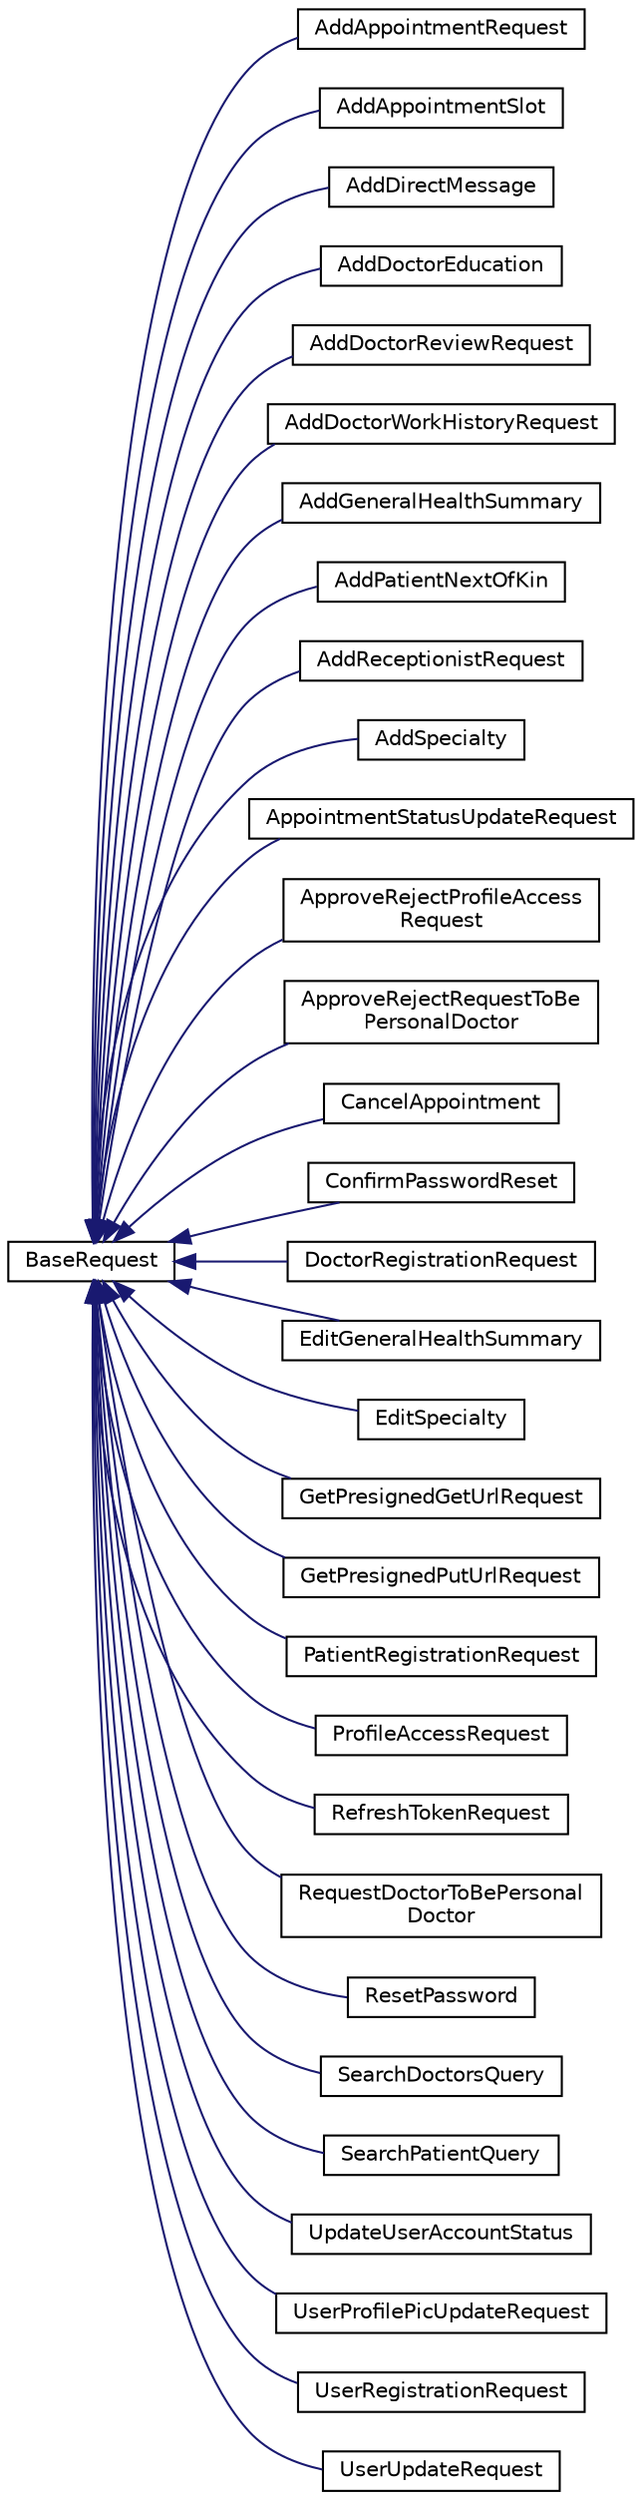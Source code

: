 digraph "Graphical Class Hierarchy"
{
 // LATEX_PDF_SIZE
  edge [fontname="Helvetica",fontsize="10",labelfontname="Helvetica",labelfontsize="10"];
  node [fontname="Helvetica",fontsize="10",shape=record];
  rankdir="LR";
  Node0 [label="BaseRequest",height=0.2,width=0.4,color="black", fillcolor="white", style="filled",URL="$classBaseRequest.html",tooltip=" "];
  Node0 -> Node1 [dir="back",color="midnightblue",fontsize="10",style="solid",fontname="Helvetica"];
  Node1 [label="AddAppointmentRequest",height=0.2,width=0.4,color="black", fillcolor="white", style="filled",URL="$classAddAppointmentRequest.html",tooltip=" "];
  Node0 -> Node2 [dir="back",color="midnightblue",fontsize="10",style="solid",fontname="Helvetica"];
  Node2 [label="AddAppointmentSlot",height=0.2,width=0.4,color="black", fillcolor="white", style="filled",URL="$classAddAppointmentSlot.html",tooltip=" "];
  Node0 -> Node3 [dir="back",color="midnightblue",fontsize="10",style="solid",fontname="Helvetica"];
  Node3 [label="AddDirectMessage",height=0.2,width=0.4,color="black", fillcolor="white", style="filled",URL="$classAddDirectMessage.html",tooltip=" "];
  Node0 -> Node4 [dir="back",color="midnightblue",fontsize="10",style="solid",fontname="Helvetica"];
  Node4 [label="AddDoctorEducation",height=0.2,width=0.4,color="black", fillcolor="white", style="filled",URL="$classAddDoctorEducation.html",tooltip=" "];
  Node0 -> Node5 [dir="back",color="midnightblue",fontsize="10",style="solid",fontname="Helvetica"];
  Node5 [label="AddDoctorReviewRequest",height=0.2,width=0.4,color="black", fillcolor="white", style="filled",URL="$classAddDoctorReviewRequest.html",tooltip=" "];
  Node0 -> Node6 [dir="back",color="midnightblue",fontsize="10",style="solid",fontname="Helvetica"];
  Node6 [label="AddDoctorWorkHistoryRequest",height=0.2,width=0.4,color="black", fillcolor="white", style="filled",URL="$classAddDoctorWorkHistoryRequest.html",tooltip=" "];
  Node0 -> Node7 [dir="back",color="midnightblue",fontsize="10",style="solid",fontname="Helvetica"];
  Node7 [label="AddGeneralHealthSummary",height=0.2,width=0.4,color="black", fillcolor="white", style="filled",URL="$classAddGeneralHealthSummary.html",tooltip=" "];
  Node0 -> Node8 [dir="back",color="midnightblue",fontsize="10",style="solid",fontname="Helvetica"];
  Node8 [label="AddPatientNextOfKin",height=0.2,width=0.4,color="black", fillcolor="white", style="filled",URL="$classAddPatientNextOfKin.html",tooltip=" "];
  Node0 -> Node9 [dir="back",color="midnightblue",fontsize="10",style="solid",fontname="Helvetica"];
  Node9 [label="AddReceptionistRequest",height=0.2,width=0.4,color="black", fillcolor="white", style="filled",URL="$classAddReceptionistRequest.html",tooltip=" "];
  Node0 -> Node10 [dir="back",color="midnightblue",fontsize="10",style="solid",fontname="Helvetica"];
  Node10 [label="AddSpecialty",height=0.2,width=0.4,color="black", fillcolor="white", style="filled",URL="$classAddSpecialty.html",tooltip=" "];
  Node0 -> Node11 [dir="back",color="midnightblue",fontsize="10",style="solid",fontname="Helvetica"];
  Node11 [label="AppointmentStatusUpdateRequest",height=0.2,width=0.4,color="black", fillcolor="white", style="filled",URL="$classAppointmentStatusUpdateRequest.html",tooltip=" "];
  Node0 -> Node12 [dir="back",color="midnightblue",fontsize="10",style="solid",fontname="Helvetica"];
  Node12 [label="ApproveRejectProfileAccess\lRequest",height=0.2,width=0.4,color="black", fillcolor="white", style="filled",URL="$classApproveRejectProfileAccessRequest.html",tooltip=" "];
  Node0 -> Node13 [dir="back",color="midnightblue",fontsize="10",style="solid",fontname="Helvetica"];
  Node13 [label="ApproveRejectRequestToBe\lPersonalDoctor",height=0.2,width=0.4,color="black", fillcolor="white", style="filled",URL="$classApproveRejectRequestToBePersonalDoctor.html",tooltip=" "];
  Node0 -> Node14 [dir="back",color="midnightblue",fontsize="10",style="solid",fontname="Helvetica"];
  Node14 [label="CancelAppointment",height=0.2,width=0.4,color="black", fillcolor="white", style="filled",URL="$classCancelAppointment.html",tooltip=" "];
  Node0 -> Node15 [dir="back",color="midnightblue",fontsize="10",style="solid",fontname="Helvetica"];
  Node15 [label="ConfirmPasswordReset",height=0.2,width=0.4,color="black", fillcolor="white", style="filled",URL="$classConfirmPasswordReset.html",tooltip=" "];
  Node0 -> Node16 [dir="back",color="midnightblue",fontsize="10",style="solid",fontname="Helvetica"];
  Node16 [label="DoctorRegistrationRequest",height=0.2,width=0.4,color="black", fillcolor="white", style="filled",URL="$classDoctorRegistrationRequest.html",tooltip=" "];
  Node0 -> Node17 [dir="back",color="midnightblue",fontsize="10",style="solid",fontname="Helvetica"];
  Node17 [label="EditGeneralHealthSummary",height=0.2,width=0.4,color="black", fillcolor="white", style="filled",URL="$classEditGeneralHealthSummary.html",tooltip=" "];
  Node0 -> Node18 [dir="back",color="midnightblue",fontsize="10",style="solid",fontname="Helvetica"];
  Node18 [label="EditSpecialty",height=0.2,width=0.4,color="black", fillcolor="white", style="filled",URL="$classEditSpecialty.html",tooltip=" "];
  Node0 -> Node19 [dir="back",color="midnightblue",fontsize="10",style="solid",fontname="Helvetica"];
  Node19 [label="GetPresignedGetUrlRequest",height=0.2,width=0.4,color="black", fillcolor="white", style="filled",URL="$classGetPresignedGetUrlRequest.html",tooltip=" "];
  Node0 -> Node20 [dir="back",color="midnightblue",fontsize="10",style="solid",fontname="Helvetica"];
  Node20 [label="GetPresignedPutUrlRequest",height=0.2,width=0.4,color="black", fillcolor="white", style="filled",URL="$classGetPresignedPutUrlRequest.html",tooltip=" "];
  Node0 -> Node21 [dir="back",color="midnightblue",fontsize="10",style="solid",fontname="Helvetica"];
  Node21 [label="PatientRegistrationRequest",height=0.2,width=0.4,color="black", fillcolor="white", style="filled",URL="$classPatientRegistrationRequest.html",tooltip=" "];
  Node0 -> Node22 [dir="back",color="midnightblue",fontsize="10",style="solid",fontname="Helvetica"];
  Node22 [label="ProfileAccessRequest",height=0.2,width=0.4,color="black", fillcolor="white", style="filled",URL="$classProfileAccessRequest.html",tooltip=" "];
  Node0 -> Node23 [dir="back",color="midnightblue",fontsize="10",style="solid",fontname="Helvetica"];
  Node23 [label="RefreshTokenRequest",height=0.2,width=0.4,color="black", fillcolor="white", style="filled",URL="$classRefreshTokenRequest.html",tooltip=" "];
  Node0 -> Node24 [dir="back",color="midnightblue",fontsize="10",style="solid",fontname="Helvetica"];
  Node24 [label="RequestDoctorToBePersonal\lDoctor",height=0.2,width=0.4,color="black", fillcolor="white", style="filled",URL="$classRequestDoctorToBePersonalDoctor.html",tooltip=" "];
  Node0 -> Node25 [dir="back",color="midnightblue",fontsize="10",style="solid",fontname="Helvetica"];
  Node25 [label="ResetPassword",height=0.2,width=0.4,color="black", fillcolor="white", style="filled",URL="$classResetPassword.html",tooltip=" "];
  Node0 -> Node26 [dir="back",color="midnightblue",fontsize="10",style="solid",fontname="Helvetica"];
  Node26 [label="SearchDoctorsQuery",height=0.2,width=0.4,color="black", fillcolor="white", style="filled",URL="$classSearchDoctorsQuery.html",tooltip=" "];
  Node0 -> Node27 [dir="back",color="midnightblue",fontsize="10",style="solid",fontname="Helvetica"];
  Node27 [label="SearchPatientQuery",height=0.2,width=0.4,color="black", fillcolor="white", style="filled",URL="$classSearchPatientQuery.html",tooltip=" "];
  Node0 -> Node28 [dir="back",color="midnightblue",fontsize="10",style="solid",fontname="Helvetica"];
  Node28 [label="UpdateUserAccountStatus",height=0.2,width=0.4,color="black", fillcolor="white", style="filled",URL="$classUpdateUserAccountStatus.html",tooltip=" "];
  Node0 -> Node29 [dir="back",color="midnightblue",fontsize="10",style="solid",fontname="Helvetica"];
  Node29 [label="UserProfilePicUpdateRequest",height=0.2,width=0.4,color="black", fillcolor="white", style="filled",URL="$classUserProfilePicUpdateRequest.html",tooltip=" "];
  Node0 -> Node30 [dir="back",color="midnightblue",fontsize="10",style="solid",fontname="Helvetica"];
  Node30 [label="UserRegistrationRequest",height=0.2,width=0.4,color="black", fillcolor="white", style="filled",URL="$classUserRegistrationRequest.html",tooltip=" "];
  Node0 -> Node31 [dir="back",color="midnightblue",fontsize="10",style="solid",fontname="Helvetica"];
  Node31 [label="UserUpdateRequest",height=0.2,width=0.4,color="black", fillcolor="white", style="filled",URL="$classUserUpdateRequest.html",tooltip=" "];
}
